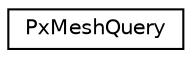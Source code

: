 digraph "Graphical Class Hierarchy"
{
  edge [fontname="Helvetica",fontsize="10",labelfontname="Helvetica",labelfontsize="10"];
  node [fontname="Helvetica",fontsize="10",shape=record];
  rankdir="LR";
  Node0 [label="PxMeshQuery",height=0.2,width=0.4,color="black", fillcolor="white", style="filled",URL="$classPxMeshQuery.html"];
}
